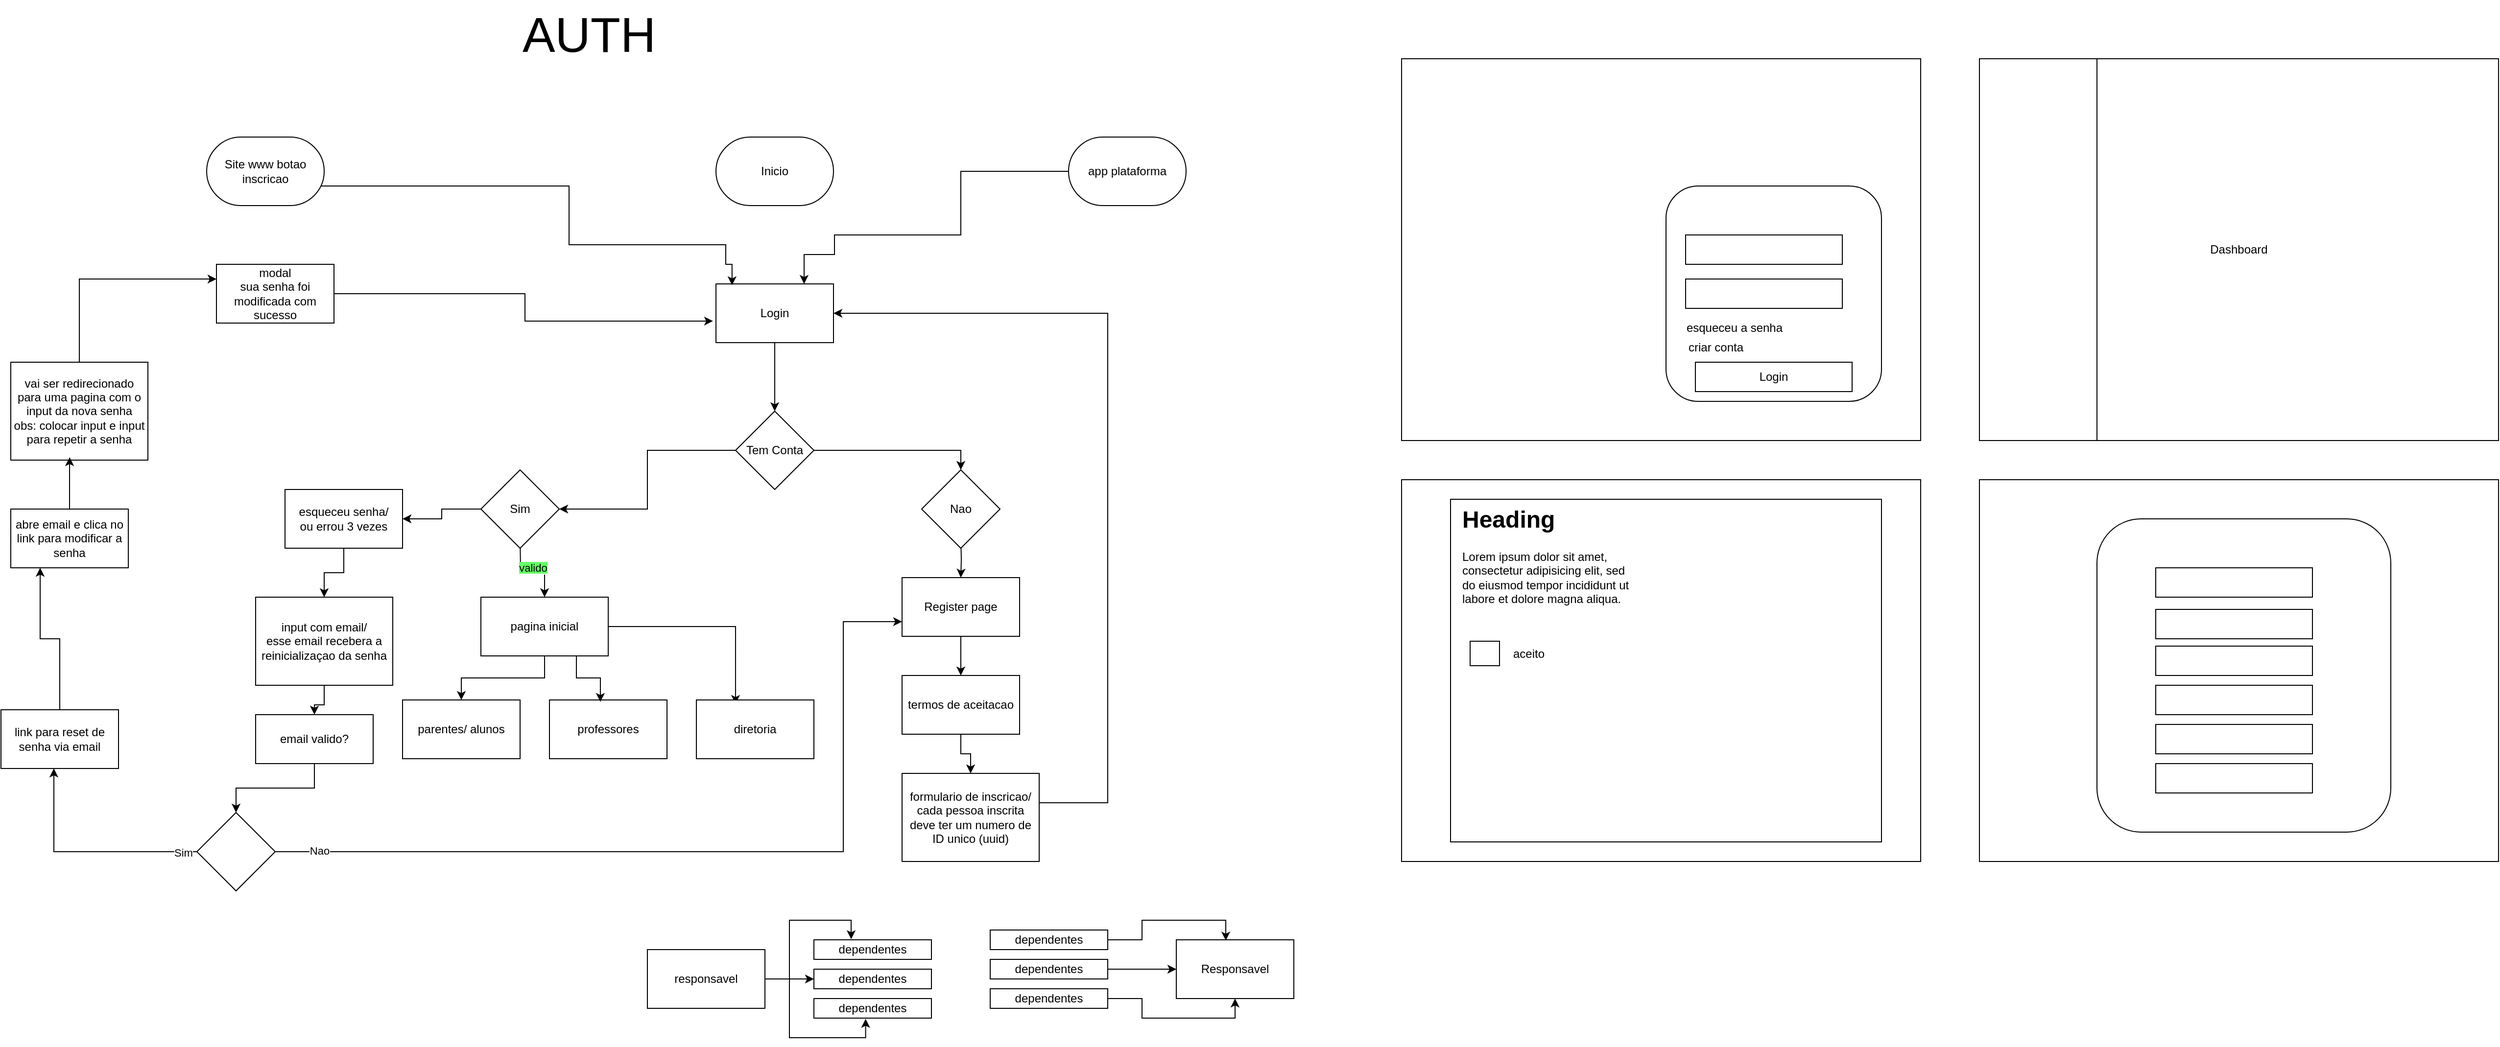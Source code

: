 <mxfile version="26.0.16">
  <diagram name="Page-1" id="CS7ZHj7jzENaVm1iKt5o">
    <mxGraphModel dx="2012" dy="611" grid="1" gridSize="10" guides="1" tooltips="1" connect="1" arrows="1" fold="1" page="1" pageScale="1" pageWidth="827" pageHeight="1169" math="0" shadow="0">
      <root>
        <mxCell id="0" />
        <mxCell id="1" parent="0" />
        <mxCell id="vK6wIHkpguGfxK22kS-V-1" value="Inicio" style="rounded=1;whiteSpace=wrap;html=1;arcSize=50;" vertex="1" parent="1">
          <mxGeometry x="160" y="410" width="120" height="70" as="geometry" />
        </mxCell>
        <mxCell id="vK6wIHkpguGfxK22kS-V-4" style="edgeStyle=orthogonalEdgeStyle;rounded=0;orthogonalLoop=1;jettySize=auto;html=1;entryX=1;entryY=0.5;entryDx=0;entryDy=0;" edge="1" parent="1" source="vK6wIHkpguGfxK22kS-V-3" target="vK6wIHkpguGfxK22kS-V-36">
          <mxGeometry relative="1" as="geometry">
            <mxPoint x="20" y="790" as="targetPoint" />
          </mxGeometry>
        </mxCell>
        <mxCell id="vK6wIHkpguGfxK22kS-V-7" style="edgeStyle=orthogonalEdgeStyle;rounded=0;orthogonalLoop=1;jettySize=auto;html=1;entryX=0.5;entryY=0;entryDx=0;entryDy=0;" edge="1" parent="1" source="vK6wIHkpguGfxK22kS-V-3" target="vK6wIHkpguGfxK22kS-V-39">
          <mxGeometry relative="1" as="geometry">
            <mxPoint x="400" y="740" as="targetPoint" />
          </mxGeometry>
        </mxCell>
        <mxCell id="vK6wIHkpguGfxK22kS-V-3" value="Tem Conta" style="rhombus;whiteSpace=wrap;html=1;" vertex="1" parent="1">
          <mxGeometry x="180" y="690" width="80" height="80" as="geometry" />
        </mxCell>
        <mxCell id="vK6wIHkpguGfxK22kS-V-22" style="edgeStyle=orthogonalEdgeStyle;rounded=0;orthogonalLoop=1;jettySize=auto;html=1;entryX=0.5;entryY=0;entryDx=0;entryDy=0;" edge="1" parent="1" target="vK6wIHkpguGfxK22kS-V-21">
          <mxGeometry relative="1" as="geometry">
            <mxPoint x="-40" y="820" as="sourcePoint" />
          </mxGeometry>
        </mxCell>
        <mxCell id="vK6wIHkpguGfxK22kS-V-29" value="&lt;span style=&quot;background-color: rgb(102, 255, 102);&quot;&gt;valido&lt;/span&gt;" style="edgeLabel;html=1;align=center;verticalAlign=middle;resizable=0;points=[];" vertex="1" connectable="0" parent="vK6wIHkpguGfxK22kS-V-22">
          <mxGeometry x="0.018" y="1" relative="1" as="geometry">
            <mxPoint as="offset" />
          </mxGeometry>
        </mxCell>
        <mxCell id="vK6wIHkpguGfxK22kS-V-18" style="edgeStyle=orthogonalEdgeStyle;rounded=0;orthogonalLoop=1;jettySize=auto;html=1;entryX=0.5;entryY=0;entryDx=0;entryDy=0;" edge="1" parent="1" target="vK6wIHkpguGfxK22kS-V-14">
          <mxGeometry relative="1" as="geometry">
            <mxPoint x="410" y="820" as="sourcePoint" />
          </mxGeometry>
        </mxCell>
        <mxCell id="vK6wIHkpguGfxK22kS-V-13" style="edgeStyle=orthogonalEdgeStyle;rounded=0;orthogonalLoop=1;jettySize=auto;html=1;" edge="1" parent="1" source="vK6wIHkpguGfxK22kS-V-10" target="vK6wIHkpguGfxK22kS-V-3">
          <mxGeometry relative="1" as="geometry" />
        </mxCell>
        <mxCell id="vK6wIHkpguGfxK22kS-V-10" value="Login" style="rounded=0;whiteSpace=wrap;html=1;" vertex="1" parent="1">
          <mxGeometry x="160" y="560" width="120" height="60" as="geometry" />
        </mxCell>
        <mxCell id="vK6wIHkpguGfxK22kS-V-19" style="edgeStyle=orthogonalEdgeStyle;rounded=0;orthogonalLoop=1;jettySize=auto;html=1;entryX=0.5;entryY=0;entryDx=0;entryDy=0;" edge="1" parent="1" source="vK6wIHkpguGfxK22kS-V-14" target="vK6wIHkpguGfxK22kS-V-15">
          <mxGeometry relative="1" as="geometry" />
        </mxCell>
        <mxCell id="vK6wIHkpguGfxK22kS-V-14" value="Register page" style="rounded=0;whiteSpace=wrap;html=1;" vertex="1" parent="1">
          <mxGeometry x="350" y="860" width="120" height="60" as="geometry" />
        </mxCell>
        <mxCell id="vK6wIHkpguGfxK22kS-V-20" style="edgeStyle=orthogonalEdgeStyle;rounded=0;orthogonalLoop=1;jettySize=auto;html=1;entryX=0.5;entryY=0;entryDx=0;entryDy=0;" edge="1" parent="1" source="vK6wIHkpguGfxK22kS-V-15" target="vK6wIHkpguGfxK22kS-V-16">
          <mxGeometry relative="1" as="geometry" />
        </mxCell>
        <mxCell id="vK6wIHkpguGfxK22kS-V-15" value="termos de aceitacao" style="rounded=0;whiteSpace=wrap;html=1;" vertex="1" parent="1">
          <mxGeometry x="350" y="960" width="120" height="60" as="geometry" />
        </mxCell>
        <mxCell id="vK6wIHkpguGfxK22kS-V-17" style="edgeStyle=orthogonalEdgeStyle;rounded=0;orthogonalLoop=1;jettySize=auto;html=1;entryX=1;entryY=0.5;entryDx=0;entryDy=0;" edge="1" parent="1" source="vK6wIHkpguGfxK22kS-V-16" target="vK6wIHkpguGfxK22kS-V-10">
          <mxGeometry relative="1" as="geometry">
            <Array as="points">
              <mxPoint x="560" y="1090" />
              <mxPoint x="560" y="590" />
            </Array>
          </mxGeometry>
        </mxCell>
        <mxCell id="vK6wIHkpguGfxK22kS-V-16" value="formulario de inscricao/&lt;div&gt;cada pessoa inscrita deve ter um numero de ID unico (uuid)&lt;/div&gt;" style="rounded=0;whiteSpace=wrap;html=1;" vertex="1" parent="1">
          <mxGeometry x="350" y="1060" width="140" height="90" as="geometry" />
        </mxCell>
        <mxCell id="vK6wIHkpguGfxK22kS-V-26" style="edgeStyle=orthogonalEdgeStyle;rounded=0;orthogonalLoop=1;jettySize=auto;html=1;entryX=0.5;entryY=0;entryDx=0;entryDy=0;" edge="1" parent="1" source="vK6wIHkpguGfxK22kS-V-21" target="vK6wIHkpguGfxK22kS-V-23">
          <mxGeometry relative="1" as="geometry" />
        </mxCell>
        <mxCell id="vK6wIHkpguGfxK22kS-V-28" style="edgeStyle=orthogonalEdgeStyle;rounded=0;orthogonalLoop=1;jettySize=auto;html=1;entryX=0.333;entryY=0.067;entryDx=0;entryDy=0;entryPerimeter=0;" edge="1" parent="1" source="vK6wIHkpguGfxK22kS-V-21" target="vK6wIHkpguGfxK22kS-V-25">
          <mxGeometry relative="1" as="geometry">
            <mxPoint x="180" y="980" as="targetPoint" />
          </mxGeometry>
        </mxCell>
        <mxCell id="vK6wIHkpguGfxK22kS-V-21" value="pagina inicial" style="rounded=0;whiteSpace=wrap;html=1;" vertex="1" parent="1">
          <mxGeometry x="-80" y="880" width="130" height="60" as="geometry" />
        </mxCell>
        <mxCell id="vK6wIHkpguGfxK22kS-V-23" value="parentes/ alunos" style="rounded=0;whiteSpace=wrap;html=1;" vertex="1" parent="1">
          <mxGeometry x="-160" y="985" width="120" height="60" as="geometry" />
        </mxCell>
        <mxCell id="vK6wIHkpguGfxK22kS-V-24" value="professores" style="rounded=0;whiteSpace=wrap;html=1;" vertex="1" parent="1">
          <mxGeometry x="-10" y="985" width="120" height="60" as="geometry" />
        </mxCell>
        <mxCell id="vK6wIHkpguGfxK22kS-V-25" value="diretoria" style="rounded=0;whiteSpace=wrap;html=1;" vertex="1" parent="1">
          <mxGeometry x="140" y="985" width="120" height="60" as="geometry" />
        </mxCell>
        <mxCell id="vK6wIHkpguGfxK22kS-V-27" style="edgeStyle=orthogonalEdgeStyle;rounded=0;orthogonalLoop=1;jettySize=auto;html=1;exitX=0.75;exitY=1;exitDx=0;exitDy=0;entryX=0.433;entryY=0.033;entryDx=0;entryDy=0;entryPerimeter=0;" edge="1" parent="1" source="vK6wIHkpguGfxK22kS-V-21" target="vK6wIHkpguGfxK22kS-V-24">
          <mxGeometry relative="1" as="geometry" />
        </mxCell>
        <mxCell id="vK6wIHkpguGfxK22kS-V-79" style="edgeStyle=orthogonalEdgeStyle;rounded=0;orthogonalLoop=1;jettySize=auto;html=1;entryX=0.5;entryY=0;entryDx=0;entryDy=0;" edge="1" parent="1" source="vK6wIHkpguGfxK22kS-V-30" target="vK6wIHkpguGfxK22kS-V-78">
          <mxGeometry relative="1" as="geometry" />
        </mxCell>
        <mxCell id="vK6wIHkpguGfxK22kS-V-30" value="esqueceu senha/&lt;div&gt;ou errou 3 vezes&lt;/div&gt;" style="whiteSpace=wrap;html=1;rounded=0;" vertex="1" parent="1">
          <mxGeometry x="-280" y="770" width="120" height="60" as="geometry" />
        </mxCell>
        <mxCell id="vK6wIHkpguGfxK22kS-V-97" style="edgeStyle=orthogonalEdgeStyle;rounded=0;orthogonalLoop=1;jettySize=auto;html=1;entryX=0.25;entryY=1;entryDx=0;entryDy=0;" edge="1" parent="1" source="vK6wIHkpguGfxK22kS-V-32" target="vK6wIHkpguGfxK22kS-V-95">
          <mxGeometry relative="1" as="geometry" />
        </mxCell>
        <mxCell id="vK6wIHkpguGfxK22kS-V-32" value="link para reset de senha via email" style="whiteSpace=wrap;html=1;rounded=0;" vertex="1" parent="1">
          <mxGeometry x="-570" y="995" width="120" height="60" as="geometry" />
        </mxCell>
        <mxCell id="vK6wIHkpguGfxK22kS-V-38" value="" style="edgeStyle=orthogonalEdgeStyle;rounded=0;orthogonalLoop=1;jettySize=auto;html=1;" edge="1" parent="1" source="vK6wIHkpguGfxK22kS-V-36" target="vK6wIHkpguGfxK22kS-V-30">
          <mxGeometry relative="1" as="geometry" />
        </mxCell>
        <mxCell id="vK6wIHkpguGfxK22kS-V-36" value="Sim" style="rhombus;whiteSpace=wrap;html=1;" vertex="1" parent="1">
          <mxGeometry x="-80" y="750" width="80" height="80" as="geometry" />
        </mxCell>
        <mxCell id="vK6wIHkpguGfxK22kS-V-39" value="Nao" style="rhombus;whiteSpace=wrap;html=1;" vertex="1" parent="1">
          <mxGeometry x="370" y="750" width="80" height="80" as="geometry" />
        </mxCell>
        <mxCell id="vK6wIHkpguGfxK22kS-V-43" style="edgeStyle=orthogonalEdgeStyle;rounded=0;orthogonalLoop=1;jettySize=auto;html=1;entryX=0.137;entryY=0.023;entryDx=0;entryDy=0;exitX=0.95;exitY=0.751;exitDx=0;exitDy=0;exitPerimeter=0;entryPerimeter=0;" edge="1" parent="1" source="vK6wIHkpguGfxK22kS-V-41" target="vK6wIHkpguGfxK22kS-V-10">
          <mxGeometry relative="1" as="geometry">
            <Array as="points">
              <mxPoint x="-246" y="460" />
              <mxPoint x="10" y="460" />
              <mxPoint x="10" y="520" />
              <mxPoint x="170" y="520" />
              <mxPoint x="170" y="540" />
              <mxPoint x="176" y="540" />
            </Array>
          </mxGeometry>
        </mxCell>
        <mxCell id="vK6wIHkpguGfxK22kS-V-41" value="Site www botao inscricao" style="rounded=1;whiteSpace=wrap;html=1;arcSize=50;" vertex="1" parent="1">
          <mxGeometry x="-360" y="410" width="120" height="70" as="geometry" />
        </mxCell>
        <mxCell id="vK6wIHkpguGfxK22kS-V-44" style="edgeStyle=orthogonalEdgeStyle;rounded=0;orthogonalLoop=1;jettySize=auto;html=1;exitX=0;exitY=0.5;exitDx=0;exitDy=0;entryX=0.75;entryY=0;entryDx=0;entryDy=0;" edge="1" parent="1" source="vK6wIHkpguGfxK22kS-V-42" target="vK6wIHkpguGfxK22kS-V-10">
          <mxGeometry relative="1" as="geometry">
            <mxPoint x="440" y="490" as="sourcePoint" />
            <mxPoint x="250" y="530" as="targetPoint" />
            <Array as="points">
              <mxPoint x="410" y="445" />
              <mxPoint x="410" y="510" />
              <mxPoint x="281" y="510" />
              <mxPoint x="281" y="530" />
              <mxPoint x="250" y="530" />
            </Array>
          </mxGeometry>
        </mxCell>
        <mxCell id="vK6wIHkpguGfxK22kS-V-42" value="app plataforma" style="rounded=1;whiteSpace=wrap;html=1;arcSize=50;" vertex="1" parent="1">
          <mxGeometry x="520" y="410" width="120" height="70" as="geometry" />
        </mxCell>
        <mxCell id="vK6wIHkpguGfxK22kS-V-47" value="" style="rounded=0;whiteSpace=wrap;html=1;" vertex="1" parent="1">
          <mxGeometry x="860" y="330" width="530" height="390" as="geometry" />
        </mxCell>
        <mxCell id="vK6wIHkpguGfxK22kS-V-48" value="" style="rounded=1;whiteSpace=wrap;html=1;" vertex="1" parent="1">
          <mxGeometry x="1130" y="460" width="220" height="220" as="geometry" />
        </mxCell>
        <mxCell id="vK6wIHkpguGfxK22kS-V-49" value="" style="rounded=0;whiteSpace=wrap;html=1;" vertex="1" parent="1">
          <mxGeometry x="1150" y="510" width="160" height="30" as="geometry" />
        </mxCell>
        <mxCell id="vK6wIHkpguGfxK22kS-V-50" value="" style="rounded=0;whiteSpace=wrap;html=1;" vertex="1" parent="1">
          <mxGeometry x="1150" y="555" width="160" height="30" as="geometry" />
        </mxCell>
        <mxCell id="vK6wIHkpguGfxK22kS-V-51" value="criar conta" style="text;html=1;align=center;verticalAlign=middle;whiteSpace=wrap;rounded=0;" vertex="1" parent="1">
          <mxGeometry x="1121" y="610" width="120" height="30" as="geometry" />
        </mxCell>
        <mxCell id="vK6wIHkpguGfxK22kS-V-52" value="Login" style="rounded=0;whiteSpace=wrap;html=1;" vertex="1" parent="1">
          <mxGeometry x="1160" y="640" width="160" height="30" as="geometry" />
        </mxCell>
        <mxCell id="vK6wIHkpguGfxK22kS-V-53" value="esqueceu a senha" style="text;html=1;align=center;verticalAlign=middle;whiteSpace=wrap;rounded=0;" vertex="1" parent="1">
          <mxGeometry x="1140" y="590" width="120" height="30" as="geometry" />
        </mxCell>
        <mxCell id="vK6wIHkpguGfxK22kS-V-55" value="Dashboard" style="rounded=0;whiteSpace=wrap;html=1;" vertex="1" parent="1">
          <mxGeometry x="1450" y="330" width="530" height="390" as="geometry" />
        </mxCell>
        <mxCell id="vK6wIHkpguGfxK22kS-V-56" value="" style="rounded=0;whiteSpace=wrap;html=1;" vertex="1" parent="1">
          <mxGeometry x="1450" y="330" width="120" height="390" as="geometry" />
        </mxCell>
        <mxCell id="vK6wIHkpguGfxK22kS-V-57" value="" style="rounded=0;whiteSpace=wrap;html=1;" vertex="1" parent="1">
          <mxGeometry x="860" y="760" width="530" height="390" as="geometry" />
        </mxCell>
        <mxCell id="vK6wIHkpguGfxK22kS-V-64" value="" style="rounded=0;whiteSpace=wrap;html=1;" vertex="1" parent="1">
          <mxGeometry x="910" y="780" width="440" height="350" as="geometry" />
        </mxCell>
        <mxCell id="vK6wIHkpguGfxK22kS-V-65" value="&lt;h1 style=&quot;margin-top: 0px;&quot;&gt;Heading&lt;/h1&gt;&lt;h1 style=&quot;margin-top: 0px;&quot;&gt;&lt;p style=&quot;font-size: 12px; font-weight: 400;&quot;&gt;Lorem ipsum dolor sit amet, consectetur adipisicing elit, sed do eiusmod tempor incididunt ut labore et dolore magna aliqua.&lt;/p&gt;&lt;/h1&gt;&lt;h1 style=&quot;margin-top: 0px;&quot;&gt;Heading&lt;/h1&gt;&lt;h1 style=&quot;margin-top: 0px;&quot;&gt;&lt;p style=&quot;font-size: 12px; font-weight: 400;&quot;&gt;Lorem ipsum dolor sit amet, consectetur adipisicing elit, sed do eiusmod tempor incididunt ut labore et dolore magna aliqua.&lt;/p&gt;&lt;/h1&gt;" style="text;html=1;whiteSpace=wrap;overflow=hidden;rounded=0;" vertex="1" parent="1">
          <mxGeometry x="920" y="780" width="180" height="120" as="geometry" />
        </mxCell>
        <mxCell id="vK6wIHkpguGfxK22kS-V-66" value="" style="rounded=0;whiteSpace=wrap;html=1;" vertex="1" parent="1">
          <mxGeometry x="930" y="925" width="30" height="25" as="geometry" />
        </mxCell>
        <mxCell id="vK6wIHkpguGfxK22kS-V-69" value="aceito" style="text;html=1;align=center;verticalAlign=middle;whiteSpace=wrap;rounded=0;" vertex="1" parent="1">
          <mxGeometry x="960" y="922.5" width="60" height="30" as="geometry" />
        </mxCell>
        <mxCell id="vK6wIHkpguGfxK22kS-V-70" value="" style="rounded=0;whiteSpace=wrap;html=1;" vertex="1" parent="1">
          <mxGeometry x="1450" y="760" width="530" height="390" as="geometry" />
        </mxCell>
        <mxCell id="vK6wIHkpguGfxK22kS-V-71" value="" style="rounded=1;whiteSpace=wrap;html=1;" vertex="1" parent="1">
          <mxGeometry x="1570" y="800" width="300" height="320" as="geometry" />
        </mxCell>
        <mxCell id="vK6wIHkpguGfxK22kS-V-72" value="" style="rounded=0;whiteSpace=wrap;html=1;" vertex="1" parent="1">
          <mxGeometry x="1630" y="850" width="160" height="30" as="geometry" />
        </mxCell>
        <mxCell id="vK6wIHkpguGfxK22kS-V-73" value="" style="rounded=0;whiteSpace=wrap;html=1;" vertex="1" parent="1">
          <mxGeometry x="1630" y="892.5" width="160" height="30" as="geometry" />
        </mxCell>
        <mxCell id="vK6wIHkpguGfxK22kS-V-74" value="" style="rounded=0;whiteSpace=wrap;html=1;" vertex="1" parent="1">
          <mxGeometry x="1630" y="930" width="160" height="30" as="geometry" />
        </mxCell>
        <mxCell id="vK6wIHkpguGfxK22kS-V-75" value="" style="rounded=0;whiteSpace=wrap;html=1;" vertex="1" parent="1">
          <mxGeometry x="1630" y="970" width="160" height="30" as="geometry" />
        </mxCell>
        <mxCell id="vK6wIHkpguGfxK22kS-V-76" value="" style="rounded=0;whiteSpace=wrap;html=1;" vertex="1" parent="1">
          <mxGeometry x="1630" y="1010" width="160" height="30" as="geometry" />
        </mxCell>
        <mxCell id="vK6wIHkpguGfxK22kS-V-77" value="" style="rounded=0;whiteSpace=wrap;html=1;" vertex="1" parent="1">
          <mxGeometry x="1630" y="1050" width="160" height="30" as="geometry" />
        </mxCell>
        <mxCell id="vK6wIHkpguGfxK22kS-V-86" value="" style="edgeStyle=orthogonalEdgeStyle;rounded=0;orthogonalLoop=1;jettySize=auto;html=1;" edge="1" parent="1" source="vK6wIHkpguGfxK22kS-V-78" target="vK6wIHkpguGfxK22kS-V-83">
          <mxGeometry relative="1" as="geometry" />
        </mxCell>
        <mxCell id="vK6wIHkpguGfxK22kS-V-78" value="input com email/&lt;div&gt;esse email recebera a reinicializaçao da senha&lt;/div&gt;" style="whiteSpace=wrap;html=1;rounded=0;" vertex="1" parent="1">
          <mxGeometry x="-310" y="880" width="140" height="90" as="geometry" />
        </mxCell>
        <mxCell id="vK6wIHkpguGfxK22kS-V-85" style="edgeStyle=orthogonalEdgeStyle;rounded=0;orthogonalLoop=1;jettySize=auto;html=1;exitX=0;exitY=0.5;exitDx=0;exitDy=0;entryX=0.45;entryY=1;entryDx=0;entryDy=0;entryPerimeter=0;" edge="1" parent="1" source="vK6wIHkpguGfxK22kS-V-82" target="vK6wIHkpguGfxK22kS-V-32">
          <mxGeometry relative="1" as="geometry">
            <mxPoint x="-530" y="1060" as="targetPoint" />
          </mxGeometry>
        </mxCell>
        <mxCell id="vK6wIHkpguGfxK22kS-V-90" value="Sim" style="edgeLabel;html=1;align=center;verticalAlign=middle;resizable=0;points=[];" vertex="1" connectable="0" parent="vK6wIHkpguGfxK22kS-V-85">
          <mxGeometry x="-0.88" y="1" relative="1" as="geometry">
            <mxPoint as="offset" />
          </mxGeometry>
        </mxCell>
        <mxCell id="vK6wIHkpguGfxK22kS-V-93" style="edgeStyle=orthogonalEdgeStyle;rounded=0;orthogonalLoop=1;jettySize=auto;html=1;exitX=1;exitY=0.5;exitDx=0;exitDy=0;entryX=0;entryY=0.75;entryDx=0;entryDy=0;" edge="1" parent="1" source="vK6wIHkpguGfxK22kS-V-82" target="vK6wIHkpguGfxK22kS-V-14">
          <mxGeometry relative="1" as="geometry">
            <Array as="points">
              <mxPoint x="290" y="1140" />
              <mxPoint x="290" y="905" />
            </Array>
          </mxGeometry>
        </mxCell>
        <mxCell id="vK6wIHkpguGfxK22kS-V-94" value="Nao" style="edgeLabel;html=1;align=center;verticalAlign=middle;resizable=0;points=[];" vertex="1" connectable="0" parent="vK6wIHkpguGfxK22kS-V-93">
          <mxGeometry x="-0.898" y="1" relative="1" as="geometry">
            <mxPoint as="offset" />
          </mxGeometry>
        </mxCell>
        <mxCell id="vK6wIHkpguGfxK22kS-V-82" value="" style="rhombus;whiteSpace=wrap;html=1;" vertex="1" parent="1">
          <mxGeometry x="-370" y="1100" width="80" height="80" as="geometry" />
        </mxCell>
        <mxCell id="vK6wIHkpguGfxK22kS-V-87" style="edgeStyle=orthogonalEdgeStyle;rounded=0;orthogonalLoop=1;jettySize=auto;html=1;entryX=0.5;entryY=0;entryDx=0;entryDy=0;" edge="1" parent="1" source="vK6wIHkpguGfxK22kS-V-83" target="vK6wIHkpguGfxK22kS-V-82">
          <mxGeometry relative="1" as="geometry">
            <mxPoint x="-290" y="1140" as="targetPoint" />
          </mxGeometry>
        </mxCell>
        <mxCell id="vK6wIHkpguGfxK22kS-V-83" value="email valido?" style="whiteSpace=wrap;html=1;rounded=0;" vertex="1" parent="1">
          <mxGeometry x="-310" y="1000" width="120" height="50" as="geometry" />
        </mxCell>
        <mxCell id="vK6wIHkpguGfxK22kS-V-95" value="abre email e clica no link para modificar a senha" style="whiteSpace=wrap;html=1;rounded=0;" vertex="1" parent="1">
          <mxGeometry x="-560" y="790" width="120" height="60" as="geometry" />
        </mxCell>
        <mxCell id="vK6wIHkpguGfxK22kS-V-102" style="edgeStyle=orthogonalEdgeStyle;rounded=0;orthogonalLoop=1;jettySize=auto;html=1;exitX=0.5;exitY=0;exitDx=0;exitDy=0;entryX=0;entryY=0.25;entryDx=0;entryDy=0;" edge="1" parent="1" source="vK6wIHkpguGfxK22kS-V-98" target="vK6wIHkpguGfxK22kS-V-100">
          <mxGeometry relative="1" as="geometry" />
        </mxCell>
        <mxCell id="vK6wIHkpguGfxK22kS-V-98" value="vai ser redirecionado para uma pagina com o input da nova senha&lt;br&gt;obs: colocar input e input para repetir a senha" style="whiteSpace=wrap;html=1;rounded=0;" vertex="1" parent="1">
          <mxGeometry x="-560" y="640" width="140" height="100" as="geometry" />
        </mxCell>
        <mxCell id="vK6wIHkpguGfxK22kS-V-100" value="modal&lt;br&gt;sua senha foi modificada com sucesso" style="whiteSpace=wrap;html=1;rounded=0;" vertex="1" parent="1">
          <mxGeometry x="-350" y="540" width="120" height="60" as="geometry" />
        </mxCell>
        <mxCell id="vK6wIHkpguGfxK22kS-V-103" style="edgeStyle=orthogonalEdgeStyle;rounded=0;orthogonalLoop=1;jettySize=auto;html=1;entryX=-0.025;entryY=0.633;entryDx=0;entryDy=0;entryPerimeter=0;" edge="1" parent="1" source="vK6wIHkpguGfxK22kS-V-100" target="vK6wIHkpguGfxK22kS-V-10">
          <mxGeometry relative="1" as="geometry" />
        </mxCell>
        <mxCell id="vK6wIHkpguGfxK22kS-V-105" style="edgeStyle=orthogonalEdgeStyle;rounded=0;orthogonalLoop=1;jettySize=auto;html=1;exitX=0.5;exitY=0;exitDx=0;exitDy=0;entryX=0.429;entryY=0.97;entryDx=0;entryDy=0;entryPerimeter=0;" edge="1" parent="1" source="vK6wIHkpguGfxK22kS-V-95" target="vK6wIHkpguGfxK22kS-V-98">
          <mxGeometry relative="1" as="geometry" />
        </mxCell>
        <mxCell id="vK6wIHkpguGfxK22kS-V-106" value="&lt;font style=&quot;font-size: 50px;&quot;&gt;AUTH&lt;/font&gt;" style="text;html=1;align=center;verticalAlign=middle;resizable=0;points=[];autosize=1;strokeColor=none;fillColor=none;" vertex="1" parent="1">
          <mxGeometry x="-50" y="270" width="160" height="70" as="geometry" />
        </mxCell>
        <mxCell id="vK6wIHkpguGfxK22kS-V-115" style="edgeStyle=orthogonalEdgeStyle;rounded=0;orthogonalLoop=1;jettySize=auto;html=1;exitX=1;exitY=0.5;exitDx=0;exitDy=0;entryX=0;entryY=0.5;entryDx=0;entryDy=0;" edge="1" parent="1" source="vK6wIHkpguGfxK22kS-V-108" target="vK6wIHkpguGfxK22kS-V-110">
          <mxGeometry relative="1" as="geometry" />
        </mxCell>
        <mxCell id="vK6wIHkpguGfxK22kS-V-108" value="responsavel" style="rounded=0;whiteSpace=wrap;html=1;" vertex="1" parent="1">
          <mxGeometry x="90" y="1240" width="120" height="60" as="geometry" />
        </mxCell>
        <mxCell id="vK6wIHkpguGfxK22kS-V-109" value="dependentes" style="rounded=0;whiteSpace=wrap;html=1;" vertex="1" parent="1">
          <mxGeometry x="260" y="1230" width="120" height="20" as="geometry" />
        </mxCell>
        <mxCell id="vK6wIHkpguGfxK22kS-V-110" value="dependentes" style="rounded=0;whiteSpace=wrap;html=1;" vertex="1" parent="1">
          <mxGeometry x="260" y="1260" width="120" height="20" as="geometry" />
        </mxCell>
        <mxCell id="vK6wIHkpguGfxK22kS-V-111" value="dependentes" style="rounded=0;whiteSpace=wrap;html=1;" vertex="1" parent="1">
          <mxGeometry x="260" y="1290" width="120" height="20" as="geometry" />
        </mxCell>
        <mxCell id="vK6wIHkpguGfxK22kS-V-113" style="edgeStyle=orthogonalEdgeStyle;rounded=0;orthogonalLoop=1;jettySize=auto;html=1;entryX=0.317;entryY=-0.033;entryDx=0;entryDy=0;entryPerimeter=0;" edge="1" parent="1" source="vK6wIHkpguGfxK22kS-V-108" target="vK6wIHkpguGfxK22kS-V-109">
          <mxGeometry relative="1" as="geometry" />
        </mxCell>
        <mxCell id="vK6wIHkpguGfxK22kS-V-114" style="edgeStyle=orthogonalEdgeStyle;rounded=0;orthogonalLoop=1;jettySize=auto;html=1;entryX=0.44;entryY=1.038;entryDx=0;entryDy=0;entryPerimeter=0;" edge="1" parent="1" source="vK6wIHkpguGfxK22kS-V-108" target="vK6wIHkpguGfxK22kS-V-111">
          <mxGeometry relative="1" as="geometry" />
        </mxCell>
        <mxCell id="vK6wIHkpguGfxK22kS-V-116" style="edgeStyle=orthogonalEdgeStyle;rounded=0;orthogonalLoop=1;jettySize=auto;html=1;exitX=1;exitY=0.5;exitDx=0;exitDy=0;entryX=0;entryY=0.5;entryDx=0;entryDy=0;" edge="1" parent="1" source="vK6wIHkpguGfxK22kS-V-125">
          <mxGeometry relative="1" as="geometry">
            <mxPoint x="580" y="1260" as="sourcePoint" />
            <mxPoint x="630" y="1260" as="targetPoint" />
          </mxGeometry>
        </mxCell>
        <mxCell id="vK6wIHkpguGfxK22kS-V-123" value="Responsavel" style="rounded=0;whiteSpace=wrap;html=1;" vertex="1" parent="1">
          <mxGeometry x="630" y="1230" width="120" height="60" as="geometry" />
        </mxCell>
        <mxCell id="vK6wIHkpguGfxK22kS-V-124" value="dependentes" style="rounded=0;whiteSpace=wrap;html=1;" vertex="1" parent="1">
          <mxGeometry x="440" y="1220" width="120" height="20" as="geometry" />
        </mxCell>
        <mxCell id="vK6wIHkpguGfxK22kS-V-125" value="dependentes" style="rounded=0;whiteSpace=wrap;html=1;" vertex="1" parent="1">
          <mxGeometry x="440" y="1250" width="120" height="20" as="geometry" />
        </mxCell>
        <mxCell id="vK6wIHkpguGfxK22kS-V-128" style="edgeStyle=orthogonalEdgeStyle;rounded=0;orthogonalLoop=1;jettySize=auto;html=1;entryX=0.5;entryY=1;entryDx=0;entryDy=0;" edge="1" parent="1" source="vK6wIHkpguGfxK22kS-V-126" target="vK6wIHkpguGfxK22kS-V-123">
          <mxGeometry relative="1" as="geometry" />
        </mxCell>
        <mxCell id="vK6wIHkpguGfxK22kS-V-126" value="dependentes" style="rounded=0;whiteSpace=wrap;html=1;" vertex="1" parent="1">
          <mxGeometry x="440" y="1280" width="120" height="20" as="geometry" />
        </mxCell>
        <mxCell id="vK6wIHkpguGfxK22kS-V-127" style="edgeStyle=orthogonalEdgeStyle;rounded=0;orthogonalLoop=1;jettySize=auto;html=1;exitX=1;exitY=0.5;exitDx=0;exitDy=0;entryX=0.421;entryY=0.013;entryDx=0;entryDy=0;entryPerimeter=0;" edge="1" parent="1" source="vK6wIHkpguGfxK22kS-V-124" target="vK6wIHkpguGfxK22kS-V-123">
          <mxGeometry relative="1" as="geometry" />
        </mxCell>
      </root>
    </mxGraphModel>
  </diagram>
</mxfile>
